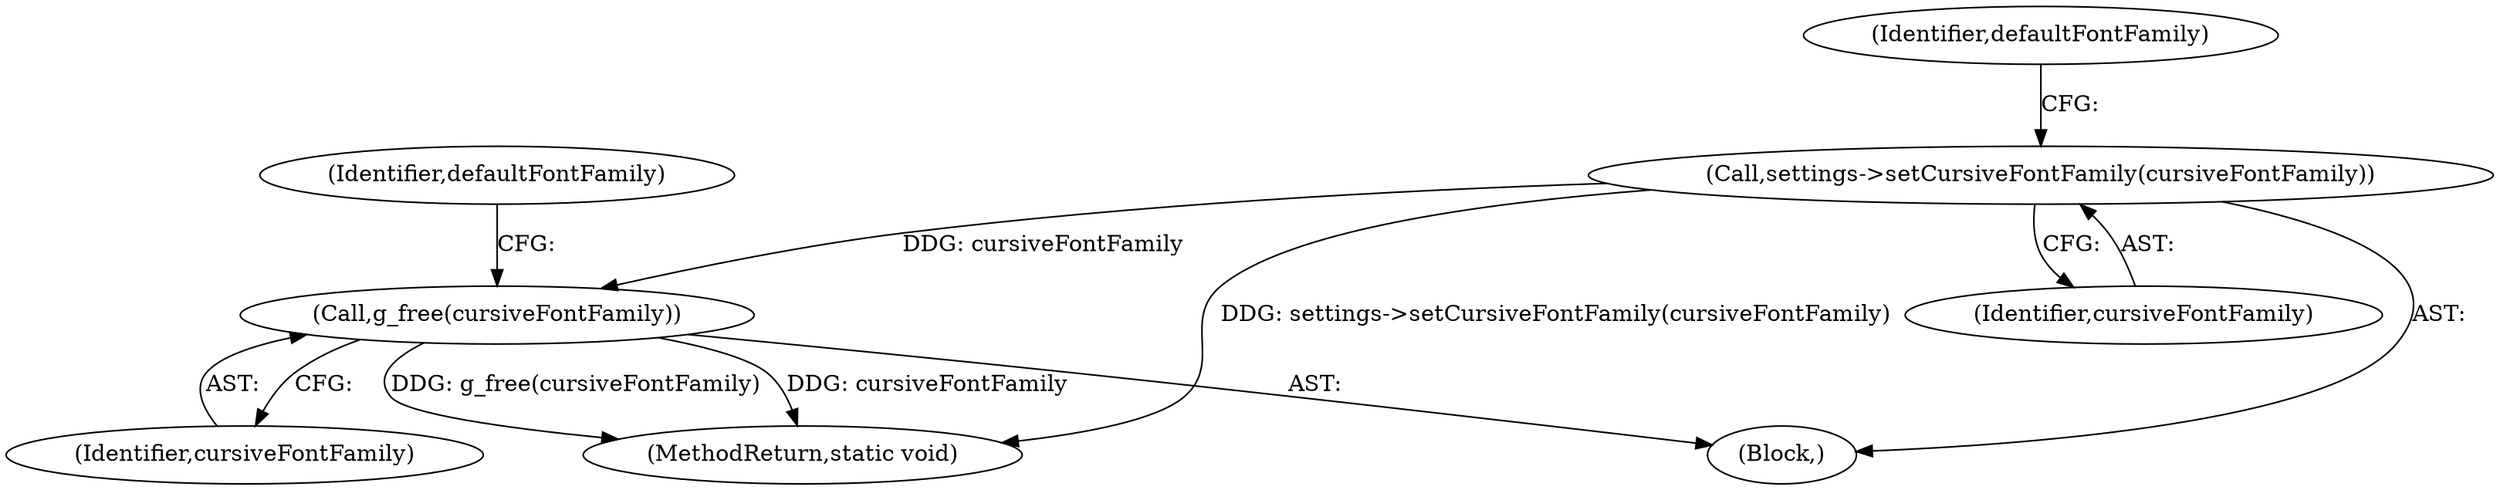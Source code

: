 digraph "0_Chrome_5a2de6455f565783c73e53eae2c8b953e7d48520_0@API" {
"1000374" [label="(Call,g_free(cursiveFontFamily))"];
"1000278" [label="(Call,settings->setCursiveFontFamily(cursiveFontFamily))"];
"1000377" [label="(Identifier,defaultFontFamily)"];
"1000281" [label="(Identifier,defaultFontFamily)"];
"1000392" [label="(MethodReturn,static void)"];
"1000278" [label="(Call,settings->setCursiveFontFamily(cursiveFontFamily))"];
"1000102" [label="(Block,)"];
"1000279" [label="(Identifier,cursiveFontFamily)"];
"1000375" [label="(Identifier,cursiveFontFamily)"];
"1000374" [label="(Call,g_free(cursiveFontFamily))"];
"1000374" -> "1000102"  [label="AST: "];
"1000374" -> "1000375"  [label="CFG: "];
"1000375" -> "1000374"  [label="AST: "];
"1000377" -> "1000374"  [label="CFG: "];
"1000374" -> "1000392"  [label="DDG: cursiveFontFamily"];
"1000374" -> "1000392"  [label="DDG: g_free(cursiveFontFamily)"];
"1000278" -> "1000374"  [label="DDG: cursiveFontFamily"];
"1000278" -> "1000102"  [label="AST: "];
"1000278" -> "1000279"  [label="CFG: "];
"1000279" -> "1000278"  [label="AST: "];
"1000281" -> "1000278"  [label="CFG: "];
"1000278" -> "1000392"  [label="DDG: settings->setCursiveFontFamily(cursiveFontFamily)"];
}
